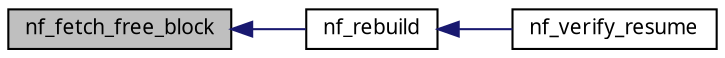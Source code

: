 digraph G
{
  edge [fontname="FreeSans.ttf",fontsize=10,labelfontname="FreeSans.ttf",labelfontsize=10];
  node [fontname="FreeSans.ttf",fontsize=10,shape=record];
  rankdir=LR;
  Node1 [label="nf_fetch_free_block",height=0.2,width=0.4,color="black", fillcolor="grey75", style="filled" fontcolor="black"];
  Node1 -> Node2 [dir=back,color="midnightblue",fontsize=10,style="solid",fontname="FreeSans.ttf"];
  Node2 [label="nf_rebuild",height=0.2,width=0.4,color="black", fillcolor="white", style="filled",URL="$a00064.html#8d5fe4e1006879a77583ee71ca95f902"];
  Node2 -> Node3 [dir=back,color="midnightblue",fontsize=10,style="solid",fontname="FreeSans.ttf"];
  Node3 [label="nf_verify_resume",height=0.2,width=0.4,color="black", fillcolor="white", style="filled",URL="$a00064.html#b3c26aadc0e38a2d67aac9080152777a",tooltip="Ensure that the memory is in a good state before starting to use it."];
}
